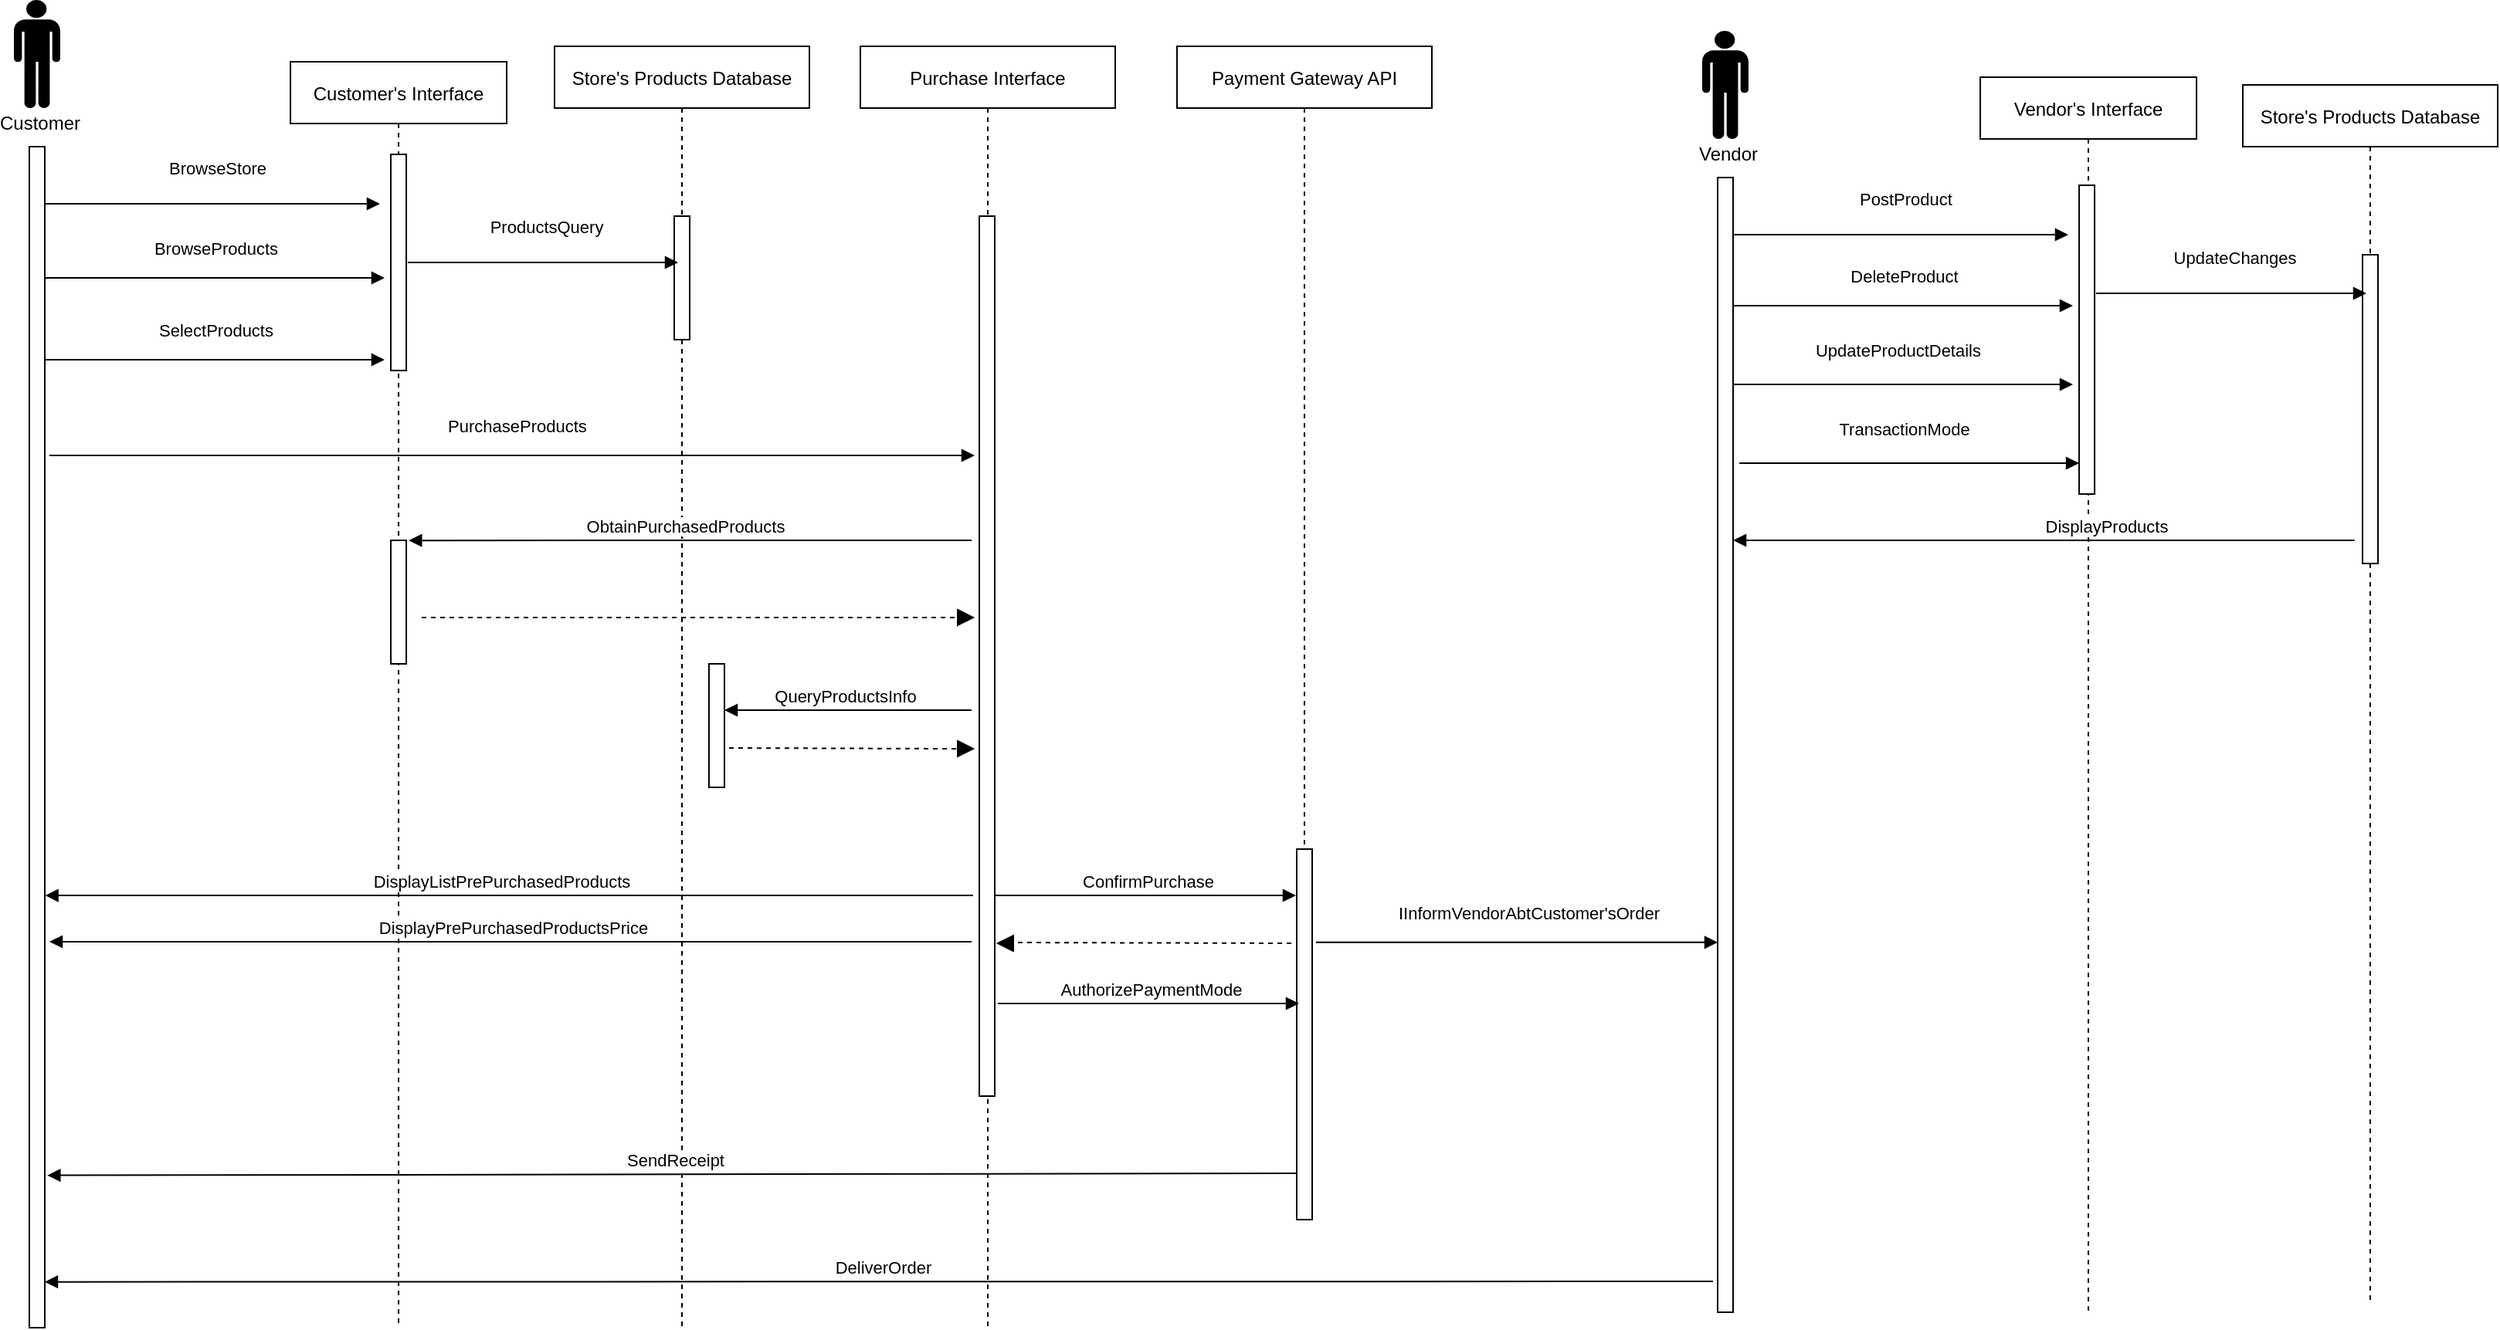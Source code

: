 <mxfile version="13.9.9" type="device"><diagram id="kgpKYQtTHZ0yAKxKKP6v" name="Page-1"><mxGraphModel dx="2434" dy="1411" grid="1" gridSize="10" guides="1" tooltips="1" connect="1" arrows="1" fold="1" page="1" pageScale="1" pageWidth="850" pageHeight="1100" math="0" shadow="0"><root><mxCell id="0"/><mxCell id="1" parent="0"/><mxCell id="3nuBFxr9cyL0pnOWT2aG-1" value="Customer's Interface" style="shape=umlLifeline;perimeter=lifelinePerimeter;container=1;collapsible=0;recursiveResize=0;rounded=0;shadow=0;strokeWidth=1;" parent="1" vertex="1"><mxGeometry x="239.03" y="90" width="140" height="820" as="geometry"/></mxCell><mxCell id="aa1IA3nDuPGe1nnImu5s-26" value="" style="points=[];perimeter=orthogonalPerimeter;rounded=0;shadow=0;strokeWidth=1;" parent="3nuBFxr9cyL0pnOWT2aG-1" vertex="1"><mxGeometry x="65.0" y="310" width="10" height="80" as="geometry"/></mxCell><mxCell id="aa1IA3nDuPGe1nnImu5s-13" value="" style="shape=mxgraph.signs.people.man_1;html=1;pointerEvents=1;fillColor=#000000;strokeColor=none;verticalLabelPosition=bottom;verticalAlign=top;align=center;" parent="1" vertex="1"><mxGeometry x="60" y="50" width="30" height="70" as="geometry"/></mxCell><mxCell id="3nuBFxr9cyL0pnOWT2aG-2" value="" style="points=[];perimeter=orthogonalPerimeter;rounded=0;shadow=0;strokeWidth=1;" parent="1" vertex="1"><mxGeometry x="70" y="145" width="10" height="765" as="geometry"/></mxCell><mxCell id="3nuBFxr9cyL0pnOWT2aG-6" value="" style="points=[];perimeter=orthogonalPerimeter;rounded=0;shadow=0;strokeWidth=1;" parent="1" vertex="1"><mxGeometry x="304.03" y="150" width="10" height="140" as="geometry"/></mxCell><mxCell id="3nuBFxr9cyL0pnOWT2aG-8" value="BrowseStore" style="verticalAlign=bottom;endArrow=block;shadow=0;strokeWidth=1;" parent="1" edge="1"><mxGeometry x="0.031" y="14" relative="1" as="geometry"><mxPoint x="80" y="182" as="sourcePoint"/><mxPoint x="297" y="182" as="targetPoint"/><mxPoint as="offset"/></mxGeometry></mxCell><mxCell id="aa1IA3nDuPGe1nnImu5s-15" value="BrowseProducts" style="verticalAlign=bottom;endArrow=block;shadow=0;strokeWidth=1;" parent="1" edge="1"><mxGeometry x="0.011" y="10" relative="1" as="geometry"><mxPoint x="80" y="230" as="sourcePoint"/><mxPoint x="300" y="230" as="targetPoint"/><mxPoint as="offset"/></mxGeometry></mxCell><mxCell id="aa1IA3nDuPGe1nnImu5s-16" value="SelectProducts" style="verticalAlign=bottom;endArrow=block;shadow=0;strokeWidth=1;" parent="1" edge="1"><mxGeometry x="0.011" y="10" relative="1" as="geometry"><mxPoint x="80" y="283" as="sourcePoint"/><mxPoint x="300" y="283" as="targetPoint"/><Array as="points"><mxPoint x="188" y="283"/></Array><mxPoint as="offset"/></mxGeometry></mxCell><mxCell id="3nuBFxr9cyL0pnOWT2aG-5" value="Store's Products Database" style="shape=umlLifeline;perimeter=lifelinePerimeter;container=1;collapsible=0;recursiveResize=0;rounded=0;shadow=0;strokeWidth=1;" parent="1" vertex="1"><mxGeometry x="410" y="80" width="165" height="830" as="geometry"/></mxCell><mxCell id="aa1IA3nDuPGe1nnImu5s-18" value="" style="points=[];perimeter=orthogonalPerimeter;rounded=0;shadow=0;strokeWidth=1;" parent="3nuBFxr9cyL0pnOWT2aG-5" vertex="1"><mxGeometry x="77.5" y="110" width="10" height="80" as="geometry"/></mxCell><mxCell id="aa1IA3nDuPGe1nnImu5s-17" value="ProductsQuery" style="verticalAlign=bottom;endArrow=block;shadow=0;strokeWidth=1;" parent="1" edge="1"><mxGeometry x="0.031" y="14" relative="1" as="geometry"><mxPoint x="315.03" y="220" as="sourcePoint"/><mxPoint x="490" y="220" as="targetPoint"/><mxPoint as="offset"/></mxGeometry></mxCell><mxCell id="aa1IA3nDuPGe1nnImu5s-19" value="Purchase Interface" style="shape=umlLifeline;perimeter=lifelinePerimeter;container=1;collapsible=0;recursiveResize=0;rounded=0;shadow=0;strokeWidth=1;" parent="1" vertex="1"><mxGeometry x="608" y="80" width="165" height="830" as="geometry"/></mxCell><mxCell id="aa1IA3nDuPGe1nnImu5s-20" value="" style="points=[];perimeter=orthogonalPerimeter;rounded=0;shadow=0;strokeWidth=1;" parent="aa1IA3nDuPGe1nnImu5s-19" vertex="1"><mxGeometry x="77" y="110" width="10" height="570" as="geometry"/></mxCell><mxCell id="aa1IA3nDuPGe1nnImu5s-21" value="PurchaseProducts" style="verticalAlign=bottom;endArrow=block;shadow=0;strokeWidth=1;" parent="1" edge="1"><mxGeometry x="0.011" y="10" relative="1" as="geometry"><mxPoint x="83" y="345" as="sourcePoint"/><mxPoint x="682.0" y="345" as="targetPoint"/><Array as="points"><mxPoint x="318" y="345"/></Array><mxPoint as="offset"/></mxGeometry></mxCell><mxCell id="aa1IA3nDuPGe1nnImu5s-22" value="ObtainPurchasedProducts" style="verticalAlign=bottom;endArrow=block;shadow=0;strokeWidth=1;entryX=1.062;entryY=0.958;entryDx=0;entryDy=0;entryPerimeter=0;" parent="1" edge="1"><mxGeometry x="0.015" relative="1" as="geometry"><mxPoint x="680" y="400" as="sourcePoint"/><mxPoint x="315.65" y="400.08" as="targetPoint"/><Array as="points"/><mxPoint as="offset"/></mxGeometry></mxCell><mxCell id="aa1IA3nDuPGe1nnImu5s-25" value="" style="endArrow=none;dashed=1;html=1;" parent="1" edge="1"><mxGeometry width="50" height="50" relative="1" as="geometry"><mxPoint x="681" y="450" as="sourcePoint"/><mxPoint x="321" y="450" as="targetPoint"/><Array as="points"><mxPoint x="361" y="450"/></Array></mxGeometry></mxCell><mxCell id="aa1IA3nDuPGe1nnImu5s-27" value="" style="triangle;whiteSpace=wrap;html=1;fillColor=#000000;" parent="1" vertex="1"><mxGeometry x="671" y="445" width="10" height="10" as="geometry"/></mxCell><mxCell id="aa1IA3nDuPGe1nnImu5s-32" value="QueryProductsInfo" style="verticalAlign=bottom;endArrow=block;shadow=0;strokeWidth=1;" parent="1" edge="1"><mxGeometry x="0.018" relative="1" as="geometry"><mxPoint x="680" y="510" as="sourcePoint"/><mxPoint x="520" y="510" as="targetPoint"/><Array as="points"/><mxPoint as="offset"/></mxGeometry></mxCell><mxCell id="aa1IA3nDuPGe1nnImu5s-33" value="" style="points=[];perimeter=orthogonalPerimeter;rounded=0;shadow=0;strokeWidth=1;" parent="1" vertex="1"><mxGeometry x="510" y="480" width="10" height="80" as="geometry"/></mxCell><mxCell id="aa1IA3nDuPGe1nnImu5s-35" value="" style="triangle;whiteSpace=wrap;html=1;fillColor=#000000;" parent="1" vertex="1"><mxGeometry x="671" y="530" width="10" height="10" as="geometry"/></mxCell><mxCell id="aa1IA3nDuPGe1nnImu5s-36" value="" style="endArrow=none;dashed=1;html=1;" parent="1" edge="1"><mxGeometry width="50" height="50" relative="1" as="geometry"><mxPoint x="670" y="535" as="sourcePoint"/><mxPoint x="520" y="534.5" as="targetPoint"/><Array as="points"/></mxGeometry></mxCell><mxCell id="aa1IA3nDuPGe1nnImu5s-37" value="DisplayListPrePurchasedProducts" style="verticalAlign=bottom;endArrow=block;shadow=0;strokeWidth=1;entryX=1.028;entryY=0.634;entryDx=0;entryDy=0;entryPerimeter=0;" parent="1" target="3nuBFxr9cyL0pnOWT2aG-2" edge="1"><mxGeometry x="0.015" relative="1" as="geometry"><mxPoint x="681" y="630" as="sourcePoint"/><mxPoint x="82" y="640" as="targetPoint"/><Array as="points"/><mxPoint as="offset"/></mxGeometry></mxCell><mxCell id="aa1IA3nDuPGe1nnImu5s-38" value="DisplayPrePurchasedProductsPrice" style="verticalAlign=bottom;endArrow=block;shadow=0;strokeWidth=1;" parent="1" edge="1"><mxGeometry x="-0.006" relative="1" as="geometry"><mxPoint x="680" y="660" as="sourcePoint"/><mxPoint x="83" y="660" as="targetPoint"/><Array as="points"/><mxPoint as="offset"/></mxGeometry></mxCell><mxCell id="aa1IA3nDuPGe1nnImu5s-39" value="ConfirmPurchase" style="verticalAlign=bottom;endArrow=block;shadow=0;strokeWidth=1;" parent="1" edge="1"><mxGeometry x="0.018" relative="1" as="geometry"><mxPoint x="695" y="630" as="sourcePoint"/><mxPoint x="890" y="630" as="targetPoint"/><Array as="points"><mxPoint x="800" y="630"/></Array><mxPoint as="offset"/></mxGeometry></mxCell><mxCell id="aa1IA3nDuPGe1nnImu5s-41" value="" style="triangle;whiteSpace=wrap;html=1;fillColor=#000000;rotation=-180;" parent="1" vertex="1"><mxGeometry x="697" y="656" width="10" height="10" as="geometry"/></mxCell><mxCell id="aa1IA3nDuPGe1nnImu5s-42" value="" style="endArrow=none;dashed=1;html=1;entryX=0;entryY=0.75;entryDx=0;entryDy=0;" parent="1" edge="1"><mxGeometry width="50" height="50" relative="1" as="geometry"><mxPoint x="887" y="661" as="sourcePoint"/><mxPoint x="707" y="660.5" as="targetPoint"/><Array as="points"/></mxGeometry></mxCell><mxCell id="aa1IA3nDuPGe1nnImu5s-45" value="Payment Gateway API" style="shape=umlLifeline;perimeter=lifelinePerimeter;container=1;collapsible=0;recursiveResize=0;rounded=0;shadow=0;strokeWidth=1;" parent="1" vertex="1"><mxGeometry x="813" y="80" width="165" height="760" as="geometry"/></mxCell><mxCell id="aa1IA3nDuPGe1nnImu5s-46" value="" style="points=[];perimeter=orthogonalPerimeter;rounded=0;shadow=0;strokeWidth=1;" parent="aa1IA3nDuPGe1nnImu5s-45" vertex="1"><mxGeometry x="77.5" y="520" width="10" height="240" as="geometry"/></mxCell><mxCell id="aa1IA3nDuPGe1nnImu5s-47" value="AuthorizePaymentMode" style="verticalAlign=bottom;endArrow=block;shadow=0;strokeWidth=1;" parent="1" edge="1"><mxGeometry x="0.018" relative="1" as="geometry"><mxPoint x="697" y="700" as="sourcePoint"/><mxPoint x="892" y="700" as="targetPoint"/><Array as="points"><mxPoint x="747" y="700"/><mxPoint x="802" y="700"/></Array><mxPoint as="offset"/></mxGeometry></mxCell><mxCell id="aa1IA3nDuPGe1nnImu5s-48" value="SendReceipt" style="verticalAlign=bottom;endArrow=block;shadow=0;strokeWidth=1;entryX=1.166;entryY=0.871;entryDx=0;entryDy=0;entryPerimeter=0;" parent="1" target="3nuBFxr9cyL0pnOWT2aG-2" edge="1"><mxGeometry x="-0.006" relative="1" as="geometry"><mxPoint x="890" y="810" as="sourcePoint"/><mxPoint x="90" y="820" as="targetPoint"/><Array as="points"/><mxPoint as="offset"/></mxGeometry></mxCell><mxCell id="aa1IA3nDuPGe1nnImu5s-50" value="Customer" style="text;html=1;strokeColor=none;fillColor=none;align=center;verticalAlign=middle;whiteSpace=wrap;rounded=0;" parent="1" vertex="1"><mxGeometry x="57" y="120" width="40" height="20" as="geometry"/></mxCell><mxCell id="h3nDs1S-g67enRcVYJrD-61" value="Vendor's Interface" style="shape=umlLifeline;perimeter=lifelinePerimeter;container=1;collapsible=0;recursiveResize=0;rounded=0;shadow=0;strokeWidth=1;" parent="1" vertex="1"><mxGeometry x="1333.03" y="100" width="140" height="800" as="geometry"/></mxCell><mxCell id="h3nDs1S-g67enRcVYJrD-93" value="DisplayProducts" style="verticalAlign=bottom;endArrow=block;shadow=0;strokeWidth=1;" parent="h3nDs1S-g67enRcVYJrD-61" edge="1"><mxGeometry x="0.271" relative="1" as="geometry"><mxPoint x="-10.03" y="300" as="sourcePoint"/><mxPoint x="-160.03" y="300" as="targetPoint"/><Array as="points"><mxPoint x="246.97" y="300"/></Array><mxPoint as="offset"/></mxGeometry></mxCell><mxCell id="h3nDs1S-g67enRcVYJrD-63" value="" style="shape=mxgraph.signs.people.man_1;html=1;pointerEvents=1;fillColor=#000000;strokeColor=none;verticalLabelPosition=bottom;verticalAlign=top;align=center;" parent="1" vertex="1"><mxGeometry x="1153" y="70" width="30" height="70" as="geometry"/></mxCell><mxCell id="h3nDs1S-g67enRcVYJrD-64" value="" style="points=[];perimeter=orthogonalPerimeter;rounded=0;shadow=0;strokeWidth=1;" parent="1" vertex="1"><mxGeometry x="1163" y="165" width="10" height="735" as="geometry"/></mxCell><mxCell id="h3nDs1S-g67enRcVYJrD-65" value="" style="points=[];perimeter=orthogonalPerimeter;rounded=0;shadow=0;strokeWidth=1;" parent="1" vertex="1"><mxGeometry x="1397.03" y="170" width="10" height="200" as="geometry"/></mxCell><mxCell id="h3nDs1S-g67enRcVYJrD-66" value="PostProduct" style="verticalAlign=bottom;endArrow=block;shadow=0;strokeWidth=1;" parent="1" edge="1"><mxGeometry x="0.031" y="14" relative="1" as="geometry"><mxPoint x="1173" y="202" as="sourcePoint"/><mxPoint x="1390" y="202" as="targetPoint"/><mxPoint as="offset"/></mxGeometry></mxCell><mxCell id="h3nDs1S-g67enRcVYJrD-67" value="DeleteProduct" style="verticalAlign=bottom;endArrow=block;shadow=0;strokeWidth=1;" parent="1" edge="1"><mxGeometry x="0.011" y="10" relative="1" as="geometry"><mxPoint x="1173" y="248" as="sourcePoint"/><mxPoint x="1393" y="248" as="targetPoint"/><mxPoint as="offset"/></mxGeometry></mxCell><mxCell id="h3nDs1S-g67enRcVYJrD-68" value="UpdateProductDetails" style="verticalAlign=bottom;endArrow=block;shadow=0;strokeWidth=1;" parent="1" edge="1"><mxGeometry x="-0.027" y="13" relative="1" as="geometry"><mxPoint x="1173" y="299" as="sourcePoint"/><mxPoint x="1393" y="299" as="targetPoint"/><Array as="points"><mxPoint x="1281" y="299"/></Array><mxPoint as="offset"/></mxGeometry></mxCell><mxCell id="h3nDs1S-g67enRcVYJrD-69" value="Store's Products Database" style="shape=umlLifeline;perimeter=lifelinePerimeter;container=1;collapsible=0;recursiveResize=0;rounded=0;shadow=0;strokeWidth=1;" parent="1" vertex="1"><mxGeometry x="1503" y="105" width="165" height="790" as="geometry"/></mxCell><mxCell id="h3nDs1S-g67enRcVYJrD-70" value="" style="points=[];perimeter=orthogonalPerimeter;rounded=0;shadow=0;strokeWidth=1;" parent="h3nDs1S-g67enRcVYJrD-69" vertex="1"><mxGeometry x="77.5" y="110" width="10" height="200" as="geometry"/></mxCell><mxCell id="h3nDs1S-g67enRcVYJrD-71" value="UpdateChanges" style="verticalAlign=bottom;endArrow=block;shadow=0;strokeWidth=1;" parent="1" edge="1"><mxGeometry x="0.031" y="14" relative="1" as="geometry"><mxPoint x="1408.03" y="240" as="sourcePoint"/><mxPoint x="1583" y="240" as="targetPoint"/><mxPoint as="offset"/></mxGeometry></mxCell><mxCell id="h3nDs1S-g67enRcVYJrD-91" value="Vendor" style="text;html=1;strokeColor=none;fillColor=none;align=center;verticalAlign=middle;whiteSpace=wrap;rounded=0;" parent="1" vertex="1"><mxGeometry x="1150" y="140" width="40" height="20" as="geometry"/></mxCell><mxCell id="h3nDs1S-g67enRcVYJrD-92" value="TransactionMode" style="verticalAlign=bottom;endArrow=block;shadow=0;strokeWidth=1;" parent="1" edge="1"><mxGeometry x="-0.027" y="13" relative="1" as="geometry"><mxPoint x="1177.03" y="350" as="sourcePoint"/><mxPoint x="1397.03" y="350" as="targetPoint"/><Array as="points"><mxPoint x="1285.03" y="350"/></Array><mxPoint as="offset"/></mxGeometry></mxCell><mxCell id="h3nDs1S-g67enRcVYJrD-94" value="IInformVendorAbtCustomer'sOrder" style="verticalAlign=bottom;endArrow=block;shadow=0;strokeWidth=1;" parent="1" edge="1"><mxGeometry x="0.054" y="10" relative="1" as="geometry"><mxPoint x="903" y="660.41" as="sourcePoint"/><mxPoint x="1163" y="660.41" as="targetPoint"/><Array as="points"><mxPoint x="1008" y="660.41"/></Array><mxPoint x="1" as="offset"/></mxGeometry></mxCell><mxCell id="h3nDs1S-g67enRcVYJrD-95" value="DeliverOrder" style="verticalAlign=bottom;endArrow=block;shadow=0;strokeWidth=1;entryX=1.166;entryY=0.871;entryDx=0;entryDy=0;entryPerimeter=0;" parent="1" edge="1"><mxGeometry x="-0.006" relative="1" as="geometry"><mxPoint x="1160" y="880" as="sourcePoint"/><mxPoint x="80.0" y="880.315" as="targetPoint"/><Array as="points"/><mxPoint as="offset"/></mxGeometry></mxCell></root></mxGraphModel></diagram></mxfile>